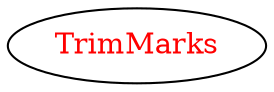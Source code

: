 digraph dependencyGraph {
 concentrate=true;
 ranksep="2.0";
 rankdir="LR"; 
 splines="ortho";
"TrimMarks" [fontcolor="red"];
}